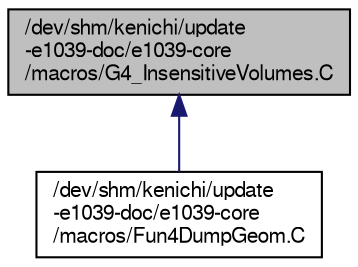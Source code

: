 digraph "/dev/shm/kenichi/update-e1039-doc/e1039-core/macros/G4_InsensitiveVolumes.C"
{
  bgcolor="transparent";
  edge [fontname="FreeSans",fontsize="10",labelfontname="FreeSans",labelfontsize="10"];
  node [fontname="FreeSans",fontsize="10",shape=record];
  Node1 [label="/dev/shm/kenichi/update\l-e1039-doc/e1039-core\l/macros/G4_InsensitiveVolumes.C",height=0.2,width=0.4,color="black", fillcolor="grey75", style="filled" fontcolor="black"];
  Node1 -> Node2 [dir="back",color="midnightblue",fontsize="10",style="solid",fontname="FreeSans"];
  Node2 [label="/dev/shm/kenichi/update\l-e1039-doc/e1039-core\l/macros/Fun4DumpGeom.C",height=0.2,width=0.4,color="black",URL="$db/d7c/Fun4DumpGeom_8C.html"];
}
